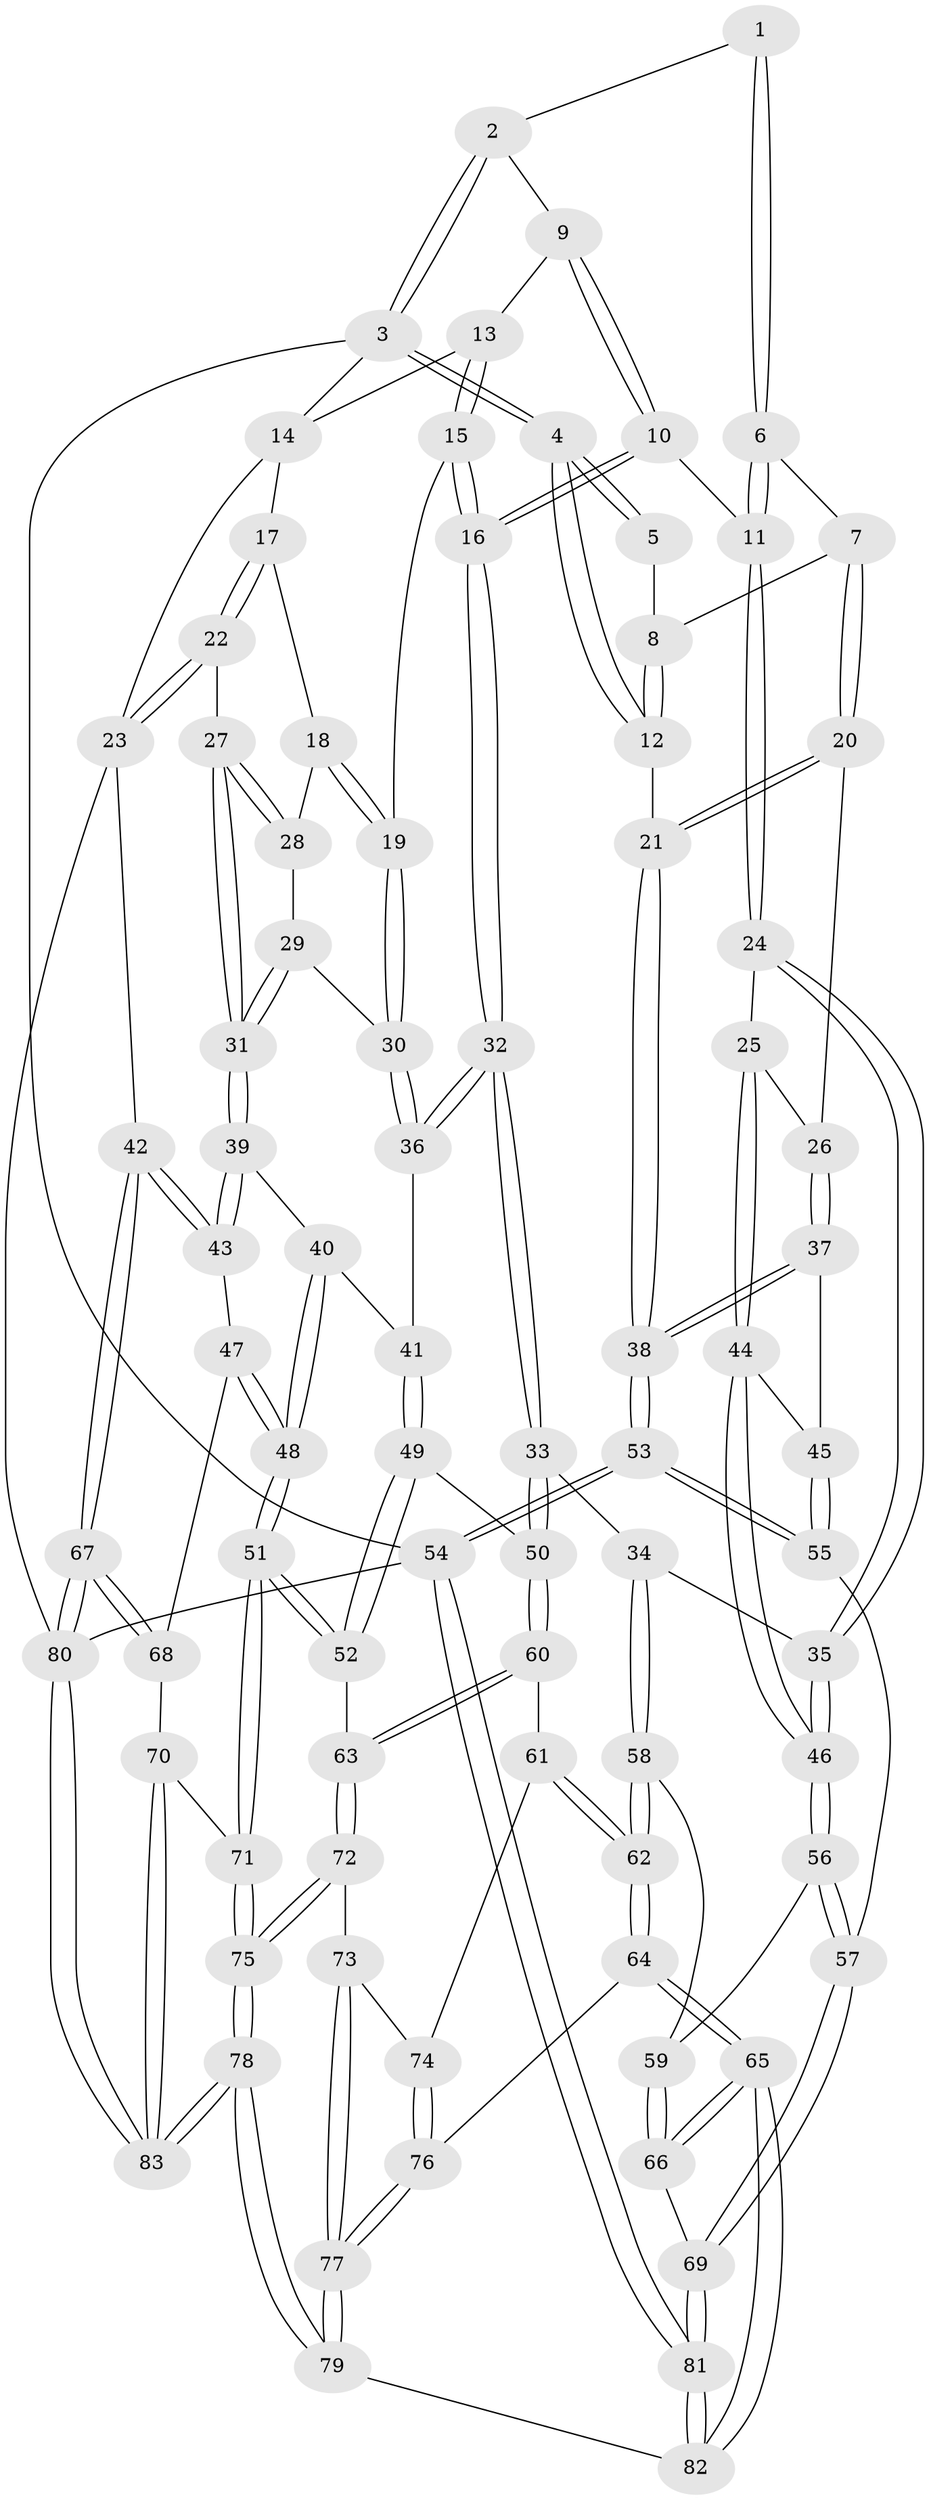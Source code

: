 // Generated by graph-tools (version 1.1) at 2025/27/03/15/25 16:27:56]
// undirected, 83 vertices, 204 edges
graph export_dot {
graph [start="1"]
  node [color=gray90,style=filled];
  1 [pos="+0.35540611262584876+0.12220416826462599"];
  2 [pos="+0.4272305196595129+0.034259538678199204"];
  3 [pos="+0+0"];
  4 [pos="+0+0"];
  5 [pos="+0.10841903166819734+0.21240556236456323"];
  6 [pos="+0.284644180968514+0.3379808687337907"];
  7 [pos="+0.10134044159571008+0.30711920998132153"];
  8 [pos="+0.09511597568711273+0.29540824101202157"];
  9 [pos="+0.5390971731059195+0.053143242623402503"];
  10 [pos="+0.44847032187512725+0.47530358354487545"];
  11 [pos="+0.2872024936083524+0.4584066801814679"];
  12 [pos="+0+0.34393236743020283"];
  13 [pos="+0.5741118092140469+0.05190228765384102"];
  14 [pos="+0.624221021971911+0.03969859186292401"];
  15 [pos="+0.5950598487019255+0.2867005202405426"];
  16 [pos="+0.540150956227592+0.5443234621868108"];
  17 [pos="+0.8412940817094158+0.25428533930633834"];
  18 [pos="+0.837698026002946+0.265990458727533"];
  19 [pos="+0.6921357775901062+0.4960259482352881"];
  20 [pos="+0.09615099331786306+0.4274080528424397"];
  21 [pos="+0+0.4667956270859977"];
  22 [pos="+1+0.2772592076071002"];
  23 [pos="+1+0.2676462443624938"];
  24 [pos="+0.2419528998907875+0.5022567368418286"];
  25 [pos="+0.238014712347053+0.5038054842401272"];
  26 [pos="+0.193911297110093+0.495492437337834"];
  27 [pos="+0.8868427419102519+0.5480781806443243"];
  28 [pos="+0.8452992576326683+0.314494052554365"];
  29 [pos="+0.8061341553880121+0.5347545517599898"];
  30 [pos="+0.6873402376204801+0.5112569749585724"];
  31 [pos="+0.8860883862133162+0.5541108920114389"];
  32 [pos="+0.553048516616376+0.5599109673605758"];
  33 [pos="+0.5141442530762039+0.6488994534856757"];
  34 [pos="+0.39228829923641034+0.6866461563357222"];
  35 [pos="+0.37495992607188716+0.6803848893703791"];
  36 [pos="+0.6441834821343495+0.5480111627139244"];
  37 [pos="+0.039821138374143056+0.590898104290663"];
  38 [pos="+0+0.6018309933297886"];
  39 [pos="+0.9067051299286063+0.5845857815514546"];
  40 [pos="+0.7587375688423328+0.6475973984308978"];
  41 [pos="+0.6885445030683157+0.6110875395958643"];
  42 [pos="+1+0.6819835812948525"];
  43 [pos="+1+0.6836238236032847"];
  44 [pos="+0.200436532835503+0.6302555065166773"];
  45 [pos="+0.13464293332956218+0.6829234499411522"];
  46 [pos="+0.2650323268225836+0.72373598238532"];
  47 [pos="+0.9200227665537738+0.750778237912342"];
  48 [pos="+0.8375666082338062+0.783956450024172"];
  49 [pos="+0.6998930508674311+0.755757168301139"];
  50 [pos="+0.5251341136419102+0.6802337506464935"];
  51 [pos="+0.7959769502091244+0.8180513857797816"];
  52 [pos="+0.7265853504987245+0.8059341926668404"];
  53 [pos="+0+0.8140954122847919"];
  54 [pos="+0+1"];
  55 [pos="+0.08098551444324667+0.8271562127388118"];
  56 [pos="+0.23744557056939317+0.8043828550209233"];
  57 [pos="+0.13826450599168852+0.8597294912462957"];
  58 [pos="+0.37879853320112866+0.7814825223867783"];
  59 [pos="+0.32090381203257246+0.8233888942908033"];
  60 [pos="+0.5362591347337714+0.7857162286287149"];
  61 [pos="+0.5001091099182347+0.834711088748345"];
  62 [pos="+0.4749811050998295+0.8637835219787748"];
  63 [pos="+0.6559204006441423+0.8396068037722463"];
  64 [pos="+0.4618267213221889+0.9248444894486457"];
  65 [pos="+0.4048407654448538+0.9850556800612685"];
  66 [pos="+0.3763984298332952+0.9573971343349046"];
  67 [pos="+1+1"];
  68 [pos="+0.9341367794922806+0.8495087903429207"];
  69 [pos="+0.14701925191028442+0.8803154981687762"];
  70 [pos="+0.9489354037805213+0.9840371767088303"];
  71 [pos="+0.8003101280057375+0.8648978468466365"];
  72 [pos="+0.6366599275912699+0.899023932310159"];
  73 [pos="+0.6365475052582017+0.8991375940583027"];
  74 [pos="+0.6122263773516793+0.9046699423106553"];
  75 [pos="+0.7585407595182666+1"];
  76 [pos="+0.5263327939081403+0.9363771279572052"];
  77 [pos="+0.616968200103524+1"];
  78 [pos="+0.7594341135984369+1"];
  79 [pos="+0.7064844079827992+1"];
  80 [pos="+1+1"];
  81 [pos="+0.18842939943135043+1"];
  82 [pos="+0.3716513773126374+1"];
  83 [pos="+1+1"];
  1 -- 2;
  1 -- 6;
  1 -- 6;
  2 -- 3;
  2 -- 3;
  2 -- 9;
  3 -- 4;
  3 -- 4;
  3 -- 14;
  3 -- 54;
  4 -- 5;
  4 -- 5;
  4 -- 12;
  4 -- 12;
  5 -- 8;
  6 -- 7;
  6 -- 11;
  6 -- 11;
  7 -- 8;
  7 -- 20;
  7 -- 20;
  8 -- 12;
  8 -- 12;
  9 -- 10;
  9 -- 10;
  9 -- 13;
  10 -- 11;
  10 -- 16;
  10 -- 16;
  11 -- 24;
  11 -- 24;
  12 -- 21;
  13 -- 14;
  13 -- 15;
  13 -- 15;
  14 -- 17;
  14 -- 23;
  15 -- 16;
  15 -- 16;
  15 -- 19;
  16 -- 32;
  16 -- 32;
  17 -- 18;
  17 -- 22;
  17 -- 22;
  18 -- 19;
  18 -- 19;
  18 -- 28;
  19 -- 30;
  19 -- 30;
  20 -- 21;
  20 -- 21;
  20 -- 26;
  21 -- 38;
  21 -- 38;
  22 -- 23;
  22 -- 23;
  22 -- 27;
  23 -- 42;
  23 -- 80;
  24 -- 25;
  24 -- 35;
  24 -- 35;
  25 -- 26;
  25 -- 44;
  25 -- 44;
  26 -- 37;
  26 -- 37;
  27 -- 28;
  27 -- 28;
  27 -- 31;
  27 -- 31;
  28 -- 29;
  29 -- 30;
  29 -- 31;
  29 -- 31;
  30 -- 36;
  30 -- 36;
  31 -- 39;
  31 -- 39;
  32 -- 33;
  32 -- 33;
  32 -- 36;
  32 -- 36;
  33 -- 34;
  33 -- 50;
  33 -- 50;
  34 -- 35;
  34 -- 58;
  34 -- 58;
  35 -- 46;
  35 -- 46;
  36 -- 41;
  37 -- 38;
  37 -- 38;
  37 -- 45;
  38 -- 53;
  38 -- 53;
  39 -- 40;
  39 -- 43;
  39 -- 43;
  40 -- 41;
  40 -- 48;
  40 -- 48;
  41 -- 49;
  41 -- 49;
  42 -- 43;
  42 -- 43;
  42 -- 67;
  42 -- 67;
  43 -- 47;
  44 -- 45;
  44 -- 46;
  44 -- 46;
  45 -- 55;
  45 -- 55;
  46 -- 56;
  46 -- 56;
  47 -- 48;
  47 -- 48;
  47 -- 68;
  48 -- 51;
  48 -- 51;
  49 -- 50;
  49 -- 52;
  49 -- 52;
  50 -- 60;
  50 -- 60;
  51 -- 52;
  51 -- 52;
  51 -- 71;
  51 -- 71;
  52 -- 63;
  53 -- 54;
  53 -- 54;
  53 -- 55;
  53 -- 55;
  54 -- 81;
  54 -- 81;
  54 -- 80;
  55 -- 57;
  56 -- 57;
  56 -- 57;
  56 -- 59;
  57 -- 69;
  57 -- 69;
  58 -- 59;
  58 -- 62;
  58 -- 62;
  59 -- 66;
  59 -- 66;
  60 -- 61;
  60 -- 63;
  60 -- 63;
  61 -- 62;
  61 -- 62;
  61 -- 74;
  62 -- 64;
  62 -- 64;
  63 -- 72;
  63 -- 72;
  64 -- 65;
  64 -- 65;
  64 -- 76;
  65 -- 66;
  65 -- 66;
  65 -- 82;
  65 -- 82;
  66 -- 69;
  67 -- 68;
  67 -- 68;
  67 -- 80;
  67 -- 80;
  68 -- 70;
  69 -- 81;
  69 -- 81;
  70 -- 71;
  70 -- 83;
  70 -- 83;
  71 -- 75;
  71 -- 75;
  72 -- 73;
  72 -- 75;
  72 -- 75;
  73 -- 74;
  73 -- 77;
  73 -- 77;
  74 -- 76;
  74 -- 76;
  75 -- 78;
  75 -- 78;
  76 -- 77;
  76 -- 77;
  77 -- 79;
  77 -- 79;
  78 -- 79;
  78 -- 79;
  78 -- 83;
  78 -- 83;
  79 -- 82;
  80 -- 83;
  80 -- 83;
  81 -- 82;
  81 -- 82;
}
